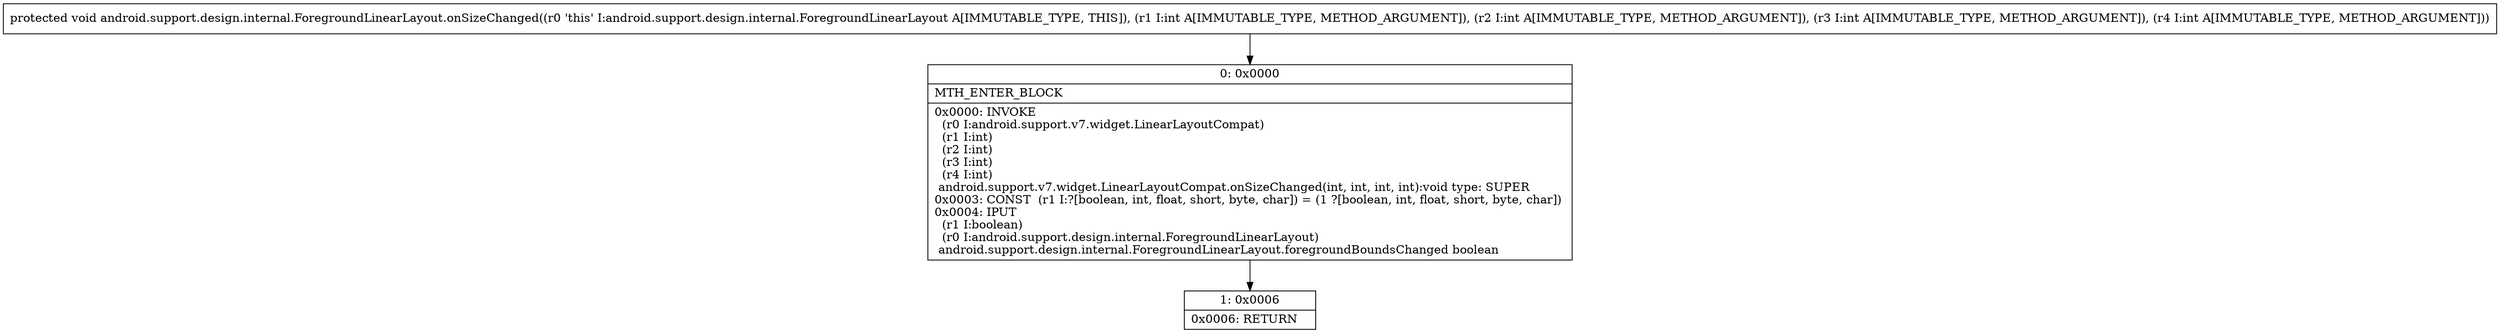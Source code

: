 digraph "CFG forandroid.support.design.internal.ForegroundLinearLayout.onSizeChanged(IIII)V" {
Node_0 [shape=record,label="{0\:\ 0x0000|MTH_ENTER_BLOCK\l|0x0000: INVOKE  \l  (r0 I:android.support.v7.widget.LinearLayoutCompat)\l  (r1 I:int)\l  (r2 I:int)\l  (r3 I:int)\l  (r4 I:int)\l android.support.v7.widget.LinearLayoutCompat.onSizeChanged(int, int, int, int):void type: SUPER \l0x0003: CONST  (r1 I:?[boolean, int, float, short, byte, char]) = (1 ?[boolean, int, float, short, byte, char]) \l0x0004: IPUT  \l  (r1 I:boolean)\l  (r0 I:android.support.design.internal.ForegroundLinearLayout)\l android.support.design.internal.ForegroundLinearLayout.foregroundBoundsChanged boolean \l}"];
Node_1 [shape=record,label="{1\:\ 0x0006|0x0006: RETURN   \l}"];
MethodNode[shape=record,label="{protected void android.support.design.internal.ForegroundLinearLayout.onSizeChanged((r0 'this' I:android.support.design.internal.ForegroundLinearLayout A[IMMUTABLE_TYPE, THIS]), (r1 I:int A[IMMUTABLE_TYPE, METHOD_ARGUMENT]), (r2 I:int A[IMMUTABLE_TYPE, METHOD_ARGUMENT]), (r3 I:int A[IMMUTABLE_TYPE, METHOD_ARGUMENT]), (r4 I:int A[IMMUTABLE_TYPE, METHOD_ARGUMENT])) }"];
MethodNode -> Node_0;
Node_0 -> Node_1;
}


